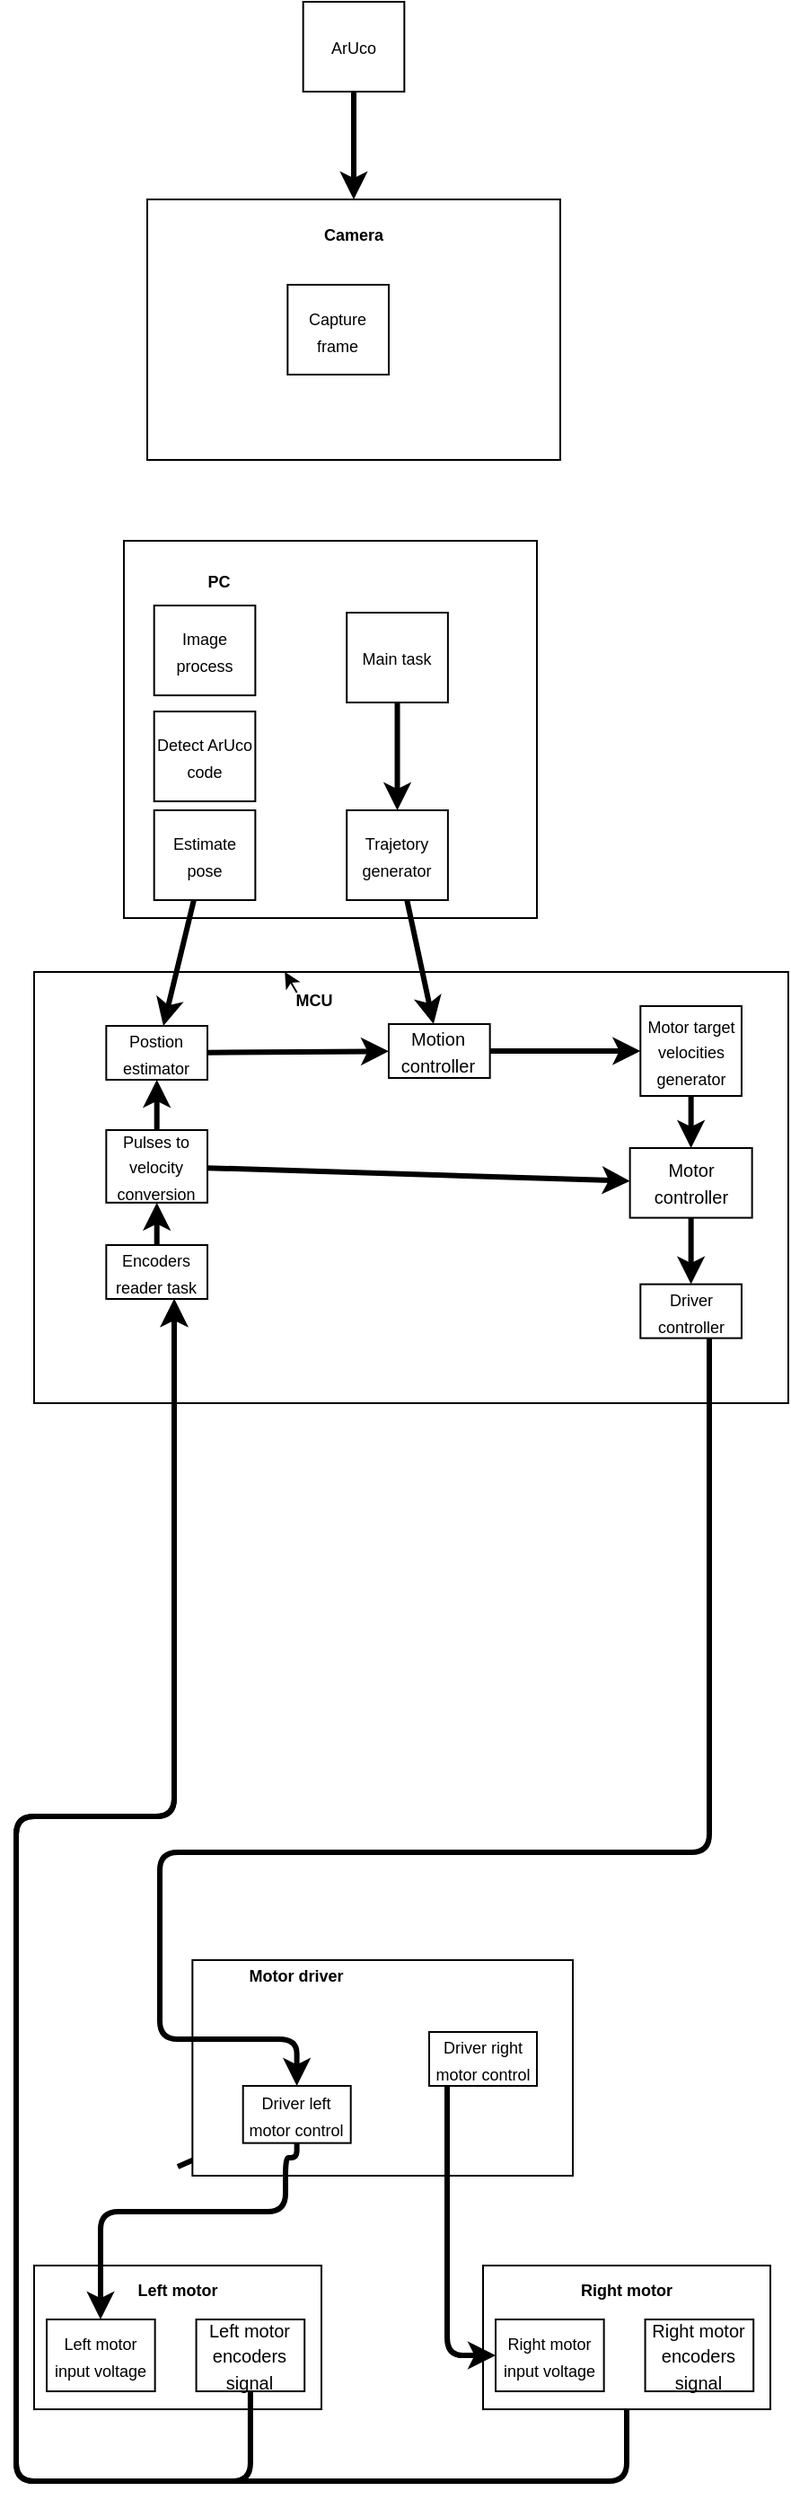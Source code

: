 <mxfile>
    <diagram id="l27_RHs7Inlry4CoIQ_y" name="Page-1">
        <mxGraphModel dx="609" dy="365" grid="1" gridSize="10" guides="1" tooltips="1" connect="1" arrows="1" fold="1" page="1" pageScale="1" pageWidth="850" pageHeight="1100" math="0" shadow="0">
            <root>
                <mxCell id="0"/>
                <mxCell id="1" parent="0"/>
                <mxCell id="174" value="" style="whiteSpace=wrap;html=1;rounded=0;glass=0;sketch=0;strokeColor=#000000;fontSize=9;fontColor=#000000;fillColor=#FFFFFF;" parent="1" vertex="1">
                    <mxGeometry x="110" y="320.02" width="230" height="209.98" as="geometry"/>
                </mxCell>
                <mxCell id="162" value="" style="whiteSpace=wrap;html=1;rounded=0;glass=0;sketch=0;strokeColor=#000000;fontSize=9;fontColor=#000000;fillColor=#FFFFFF;" parent="1" vertex="1">
                    <mxGeometry x="60" y="560" width="420" height="240" as="geometry"/>
                </mxCell>
                <mxCell id="147" value="" style="group" parent="1" vertex="1" connectable="0">
                    <mxGeometry x="60" y="1280" width="160" height="80" as="geometry"/>
                </mxCell>
                <mxCell id="146" value="" style="whiteSpace=wrap;html=1;rounded=0;glass=0;sketch=0;strokeColor=#000000;fontSize=9;fontColor=#000000;fillColor=#FFFFFF;" parent="147" vertex="1">
                    <mxGeometry width="160" height="80" as="geometry"/>
                </mxCell>
                <mxCell id="107" value="&lt;b&gt;Left motor&lt;/b&gt;" style="text;strokeColor=none;align=center;fillColor=none;html=1;verticalAlign=middle;whiteSpace=wrap;rounded=0;glass=0;sketch=0;fontSize=9;fontColor=#000000;" parent="147" vertex="1">
                    <mxGeometry x="47.88" y="10" width="64.231" height="7.57" as="geometry"/>
                </mxCell>
                <mxCell id="93" value="&lt;font style=&quot;font-size: 9px;&quot; color=&quot;#000000&quot;&gt;Left motor input voltage&lt;/font&gt;" style="text;strokeColor=#000000;align=center;fillColor=#FFFFFF;html=1;verticalAlign=middle;whiteSpace=wrap;rounded=0;glass=0;" parent="147" vertex="1">
                    <mxGeometry x="7.01" y="30" width="60.31" height="40" as="geometry"/>
                </mxCell>
                <mxCell id="102" value="&lt;font size=&quot;1&quot; color=&quot;#000000&quot;&gt;Left motor encoders signal&lt;/font&gt;" style="text;strokeColor=#000000;align=center;fillColor=#FFFFFF;html=1;verticalAlign=middle;whiteSpace=wrap;rounded=0;glass=0;" parent="147" vertex="1">
                    <mxGeometry x="90.29" y="30.01" width="60.31" height="39.99" as="geometry"/>
                </mxCell>
                <mxCell id="125" style="edgeStyle=none;html=1;strokeColor=#000000;strokeWidth=3;fontSize=9;fontColor=#000000;startArrow=classic;startFill=1;endArrow=none;endFill=0;" parent="1" source="95" target="120" edge="1">
                    <mxGeometry relative="1" as="geometry">
                        <Array as="points"/>
                    </mxGeometry>
                </mxCell>
                <mxCell id="111" value="" style="edgeStyle=none;orthogonalLoop=1;jettySize=auto;html=1;strokeColor=#000000;strokeWidth=3;fontSize=9;fontColor=#000000;startArrow=classic;startFill=1;endArrow=none;endFill=0;" parent="1" source="81" edge="1">
                    <mxGeometry width="80" relative="1" as="geometry">
                        <mxPoint x="190" y="1272.52" as="sourcePoint"/>
                        <mxPoint x="140" y="1225" as="targetPoint"/>
                        <Array as="points"/>
                    </mxGeometry>
                </mxCell>
                <mxCell id="121" style="edgeStyle=none;html=1;strokeColor=#000000;strokeWidth=3;fontSize=9;fontColor=#000000;startArrow=classic;startFill=1;endArrow=none;endFill=0;" parent="1" target="168" edge="1" source="170">
                    <mxGeometry relative="1" as="geometry">
                        <Array as="points"/>
                        <mxPoint x="239.83" y="159.98" as="sourcePoint"/>
                        <mxPoint x="209.83" y="89.509" as="targetPoint"/>
                    </mxGeometry>
                </mxCell>
                <mxCell id="118" value="&lt;font style=&quot;font-size: 9px;&quot; color=&quot;#000000&quot;&gt;Estimate pose&lt;br&gt;&lt;/font&gt;" style="text;strokeColor=#000000;align=center;fillColor=#FFFFFF;html=1;verticalAlign=middle;whiteSpace=wrap;rounded=0;glass=0;" parent="1" vertex="1">
                    <mxGeometry x="126.84" y="470" width="56.34" height="50" as="geometry"/>
                </mxCell>
                <mxCell id="124" style="edgeStyle=none;html=1;strokeColor=#000000;strokeWidth=3;fontSize=9;fontColor=#000000;startArrow=classic;startFill=1;endArrow=none;endFill=0;" parent="1" source="120" target="122" edge="1">
                    <mxGeometry relative="1" as="geometry"/>
                </mxCell>
                <mxCell id="120" value="&lt;font style=&quot;font-size: 9px;&quot; color=&quot;#000000&quot;&gt;Trajetory generator&lt;br&gt;&lt;/font&gt;" style="text;strokeColor=#000000;align=center;fillColor=#FFFFFF;html=1;verticalAlign=middle;whiteSpace=wrap;rounded=0;glass=0;" parent="1" vertex="1">
                    <mxGeometry x="234.1" y="470.0" width="56.34" height="50" as="geometry"/>
                </mxCell>
                <mxCell id="122" value="&lt;font style=&quot;font-size: 9px;&quot; color=&quot;#000000&quot;&gt;Main task&lt;br&gt;&lt;/font&gt;" style="text;strokeColor=#000000;align=center;fillColor=#FFFFFF;html=1;verticalAlign=middle;whiteSpace=wrap;rounded=0;glass=0;" parent="1" vertex="1">
                    <mxGeometry x="234.1" y="360.0" width="56.34" height="50" as="geometry"/>
                </mxCell>
                <mxCell id="130" value="" style="whiteSpace=wrap;html=1;rounded=0;glass=0;sketch=0;strokeColor=#000000;fontSize=9;fontColor=#000000;fillColor=#FFFFFF;" parent="1" vertex="1">
                    <mxGeometry x="148.17" y="1110" width="211.83" height="120" as="geometry"/>
                </mxCell>
                <mxCell id="81" value="&lt;font style=&quot;font-size: 9px;&quot; color=&quot;#000000&quot;&gt;Driver left motor control&lt;/font&gt;" style="text;strokeColor=#000000;align=center;fillColor=#FFFFFF;html=1;verticalAlign=middle;whiteSpace=wrap;rounded=0;glass=0;" parent="1" vertex="1">
                    <mxGeometry x="176.34" y="1180.0" width="60" height="31.82" as="geometry"/>
                </mxCell>
                <mxCell id="83" value="&lt;font style=&quot;font-size: 9px;&quot; color=&quot;#000000&quot;&gt;Driver right motor control&lt;/font&gt;" style="text;strokeColor=#000000;align=center;fillColor=#FFFFFF;html=1;verticalAlign=middle;whiteSpace=wrap;rounded=0;glass=0;" parent="1" vertex="1">
                    <mxGeometry x="280" y="1150.0" width="60" height="30" as="geometry"/>
                </mxCell>
                <mxCell id="133" value="&lt;b&gt;Motor driver&lt;/b&gt;" style="text;strokeColor=none;align=center;fillColor=none;html=1;verticalAlign=middle;whiteSpace=wrap;rounded=0;glass=0;sketch=0;fontSize=9;fontColor=#000000;" parent="1" vertex="1">
                    <mxGeometry x="176.34" y="1114" width="60" height="10" as="geometry"/>
                </mxCell>
                <mxCell id="148" value="" style="group" parent="1" vertex="1" connectable="0">
                    <mxGeometry x="310" y="1280" width="160" height="80" as="geometry"/>
                </mxCell>
                <mxCell id="149" value="" style="whiteSpace=wrap;html=1;rounded=0;glass=0;sketch=0;strokeColor=#000000;fontSize=9;fontColor=#000000;fillColor=#FFFFFF;" parent="148" vertex="1">
                    <mxGeometry width="160" height="80" as="geometry"/>
                </mxCell>
                <mxCell id="150" value="&lt;b&gt;Right motor&lt;/b&gt;" style="text;strokeColor=none;align=center;fillColor=none;html=1;verticalAlign=middle;whiteSpace=wrap;rounded=0;glass=0;sketch=0;fontSize=9;fontColor=#000000;" parent="148" vertex="1">
                    <mxGeometry x="47.88" y="10" width="64.231" height="7.57" as="geometry"/>
                </mxCell>
                <mxCell id="151" value="&lt;font style=&quot;font-size: 9px;&quot; color=&quot;#000000&quot;&gt;Right motor input voltage&lt;/font&gt;" style="text;strokeColor=#000000;align=center;fillColor=#FFFFFF;html=1;verticalAlign=middle;whiteSpace=wrap;rounded=0;glass=0;" parent="148" vertex="1">
                    <mxGeometry x="7.01" y="30" width="60.31" height="40" as="geometry"/>
                </mxCell>
                <mxCell id="152" value="&lt;font size=&quot;1&quot; color=&quot;#000000&quot;&gt;Right motor encoders signal&lt;/font&gt;" style="text;strokeColor=#000000;align=center;fillColor=#FFFFFF;html=1;verticalAlign=middle;whiteSpace=wrap;rounded=0;glass=0;" parent="148" vertex="1">
                    <mxGeometry x="90.29" y="30.01" width="60.31" height="39.99" as="geometry"/>
                </mxCell>
                <mxCell id="153" style="edgeStyle=orthogonalEdgeStyle;html=1;fontSize=9;fontColor=#000000;startArrow=none;startFill=0;endArrow=classic;endFill=1;strokeColor=#000000;strokeWidth=3;" parent="1" source="83" target="151" edge="1">
                    <mxGeometry relative="1" as="geometry">
                        <Array as="points">
                            <mxPoint x="290" y="1196"/>
                            <mxPoint x="290" y="1240"/>
                        </Array>
                        <mxPoint x="250" y="1164.1" as="sourcePoint"/>
                        <mxPoint x="327.01" y="1130" as="targetPoint"/>
                    </mxGeometry>
                </mxCell>
                <mxCell id="154" style="edgeStyle=orthogonalEdgeStyle;html=1;fontSize=9;fontColor=#000000;startArrow=none;startFill=0;endArrow=classic;endFill=1;strokeColor=#000000;strokeWidth=3;" parent="1" source="81" target="93" edge="1">
                    <mxGeometry relative="1" as="geometry">
                        <Array as="points">
                            <mxPoint x="206" y="1220"/>
                            <mxPoint x="200" y="1220"/>
                            <mxPoint x="200" y="1250"/>
                            <mxPoint x="97" y="1250"/>
                        </Array>
                        <mxPoint x="250" y="1150" as="sourcePoint"/>
                        <mxPoint x="327.01" y="1193.8" as="targetPoint"/>
                    </mxGeometry>
                </mxCell>
                <mxCell id="156" style="edgeStyle=orthogonalEdgeStyle;html=1;fontSize=9;fontColor=#000000;startArrow=none;startFill=0;endArrow=classic;endFill=1;strokeColor=#000000;strokeWidth=3;" parent="1" source="102" target="100" edge="1">
                    <mxGeometry relative="1" as="geometry">
                        <Array as="points">
                            <mxPoint x="180" y="1400"/>
                            <mxPoint x="50" y="1400"/>
                            <mxPoint x="50" y="1030"/>
                            <mxPoint x="138" y="1030"/>
                        </Array>
                        <mxPoint x="469.65" y="1130" as="sourcePoint"/>
                        <mxPoint x="546.66" y="1100" as="targetPoint"/>
                    </mxGeometry>
                </mxCell>
                <mxCell id="157" style="edgeStyle=orthogonalEdgeStyle;html=1;fontSize=9;fontColor=#000000;startArrow=none;startFill=0;endArrow=classic;endFill=1;strokeColor=#000000;strokeWidth=3;" parent="1" source="149" target="100" edge="1">
                    <mxGeometry relative="1" as="geometry">
                        <Array as="points">
                            <mxPoint x="390" y="1400"/>
                            <mxPoint x="50" y="1400"/>
                            <mxPoint x="50" y="1030"/>
                            <mxPoint x="138" y="1030"/>
                        </Array>
                        <mxPoint x="488.94" y="1226" as="sourcePoint"/>
                        <mxPoint x="166.34" y="1070" as="targetPoint"/>
                    </mxGeometry>
                </mxCell>
                <mxCell id="160" value="" style="edgeStyle=orthogonalEdgeStyle;orthogonalLoop=1;jettySize=auto;html=1;endArrow=none;endFill=0;jumpSize=12;strokeWidth=3;endSize=6;startArrow=classic;startFill=1;strokeColor=#000000;" parent="1" source="81" target="126" edge="1">
                    <mxGeometry width="80" relative="1" as="geometry">
                        <mxPoint x="-33.099" y="898.29" as="sourcePoint"/>
                        <mxPoint x="448" y="967.52" as="targetPoint"/>
                        <Array as="points">
                            <mxPoint x="130" y="1154"/>
                            <mxPoint x="130" y="1050"/>
                            <mxPoint x="436" y="1050"/>
                        </Array>
                    </mxGeometry>
                </mxCell>
                <mxCell id="161" value="" style="group" parent="1" vertex="1" connectable="0">
                    <mxGeometry x="80" y="580" width="400" height="293.81" as="geometry"/>
                </mxCell>
                <mxCell id="99" value="&lt;font style=&quot;font-size: 9px;&quot; color=&quot;#000000&quot;&gt;Pulses to velocity conversion&lt;/font&gt;" style="text;strokeColor=#000000;align=center;fillColor=#FFFFFF;html=1;verticalAlign=middle;whiteSpace=wrap;rounded=0;glass=0;" parent="161" vertex="1">
                    <mxGeometry x="20.17" y="68" width="56.34" height="40.4" as="geometry"/>
                </mxCell>
                <mxCell id="100" value="&lt;font style=&quot;font-size: 9px;&quot; color=&quot;#000000&quot;&gt;Encoders reader task&lt;/font&gt;" style="text;strokeColor=#000000;align=center;fillColor=#FFFFFF;html=1;verticalAlign=middle;whiteSpace=wrap;rounded=0;glass=0;" parent="161" vertex="1">
                    <mxGeometry x="20.17" y="132.0" width="56.34" height="30" as="geometry"/>
                </mxCell>
                <mxCell id="95" value="&lt;font size=&quot;1&quot; color=&quot;#000000&quot;&gt;Motion controller&lt;/font&gt;" style="text;strokeColor=#000000;align=center;fillColor=#FFFFFF;html=1;verticalAlign=middle;whiteSpace=wrap;rounded=0;glass=0;" parent="161" vertex="1">
                    <mxGeometry x="177.49" y="9.0" width="56.34" height="30" as="geometry"/>
                </mxCell>
                <mxCell id="97" value="&lt;font style=&quot;font-size: 9px;&quot; color=&quot;#000000&quot;&gt;Motor target&lt;br&gt;velocities&lt;br&gt;generator&lt;br&gt;&lt;/font&gt;" style="text;strokeColor=#000000;align=center;fillColor=#FFFFFF;html=1;verticalAlign=middle;whiteSpace=wrap;rounded=0;glass=0;" parent="161" vertex="1">
                    <mxGeometry x="317.65" y="-1" width="56.34" height="50" as="geometry"/>
                </mxCell>
                <mxCell id="98" value="&lt;font size=&quot;1&quot; color=&quot;#000000&quot;&gt;Motor controller&lt;/font&gt;" style="text;strokeColor=#000000;align=center;fillColor=#FFFFFF;html=1;verticalAlign=middle;whiteSpace=wrap;rounded=0;glass=0;" parent="161" vertex="1">
                    <mxGeometry x="311.82" y="78" width="68" height="38.81" as="geometry"/>
                </mxCell>
                <mxCell id="126" value="&lt;font style=&quot;font-size: 9px;&quot; color=&quot;#000000&quot;&gt;Driver controller&lt;/font&gt;" style="text;strokeColor=#000000;align=center;fillColor=#FFFFFF;html=1;verticalAlign=middle;whiteSpace=wrap;rounded=0;glass=0;" parent="161" vertex="1">
                    <mxGeometry x="317.65" y="153.81" width="56.34" height="30" as="geometry"/>
                </mxCell>
                <mxCell id="116" style="edgeStyle=none;html=1;strokeColor=#000000;strokeWidth=3;fontSize=9;fontColor=#000000;startArrow=none;startFill=0;endArrow=classic;endFill=1;" parent="161" source="100" target="99" edge="1">
                    <mxGeometry relative="1" as="geometry"/>
                </mxCell>
                <mxCell id="114" style="edgeStyle=none;html=1;strokeColor=#000000;strokeWidth=3;fontSize=9;fontColor=#000000;startArrow=none;startFill=0;endArrow=classic;endFill=1;" parent="161" source="95" target="97" edge="1">
                    <mxGeometry relative="1" as="geometry"/>
                </mxCell>
                <mxCell id="119" style="edgeStyle=none;html=1;strokeColor=#000000;strokeWidth=3;fontSize=9;fontColor=#000000;startArrow=none;startFill=0;endArrow=classic;endFill=1;" parent="161" source="99" target="98" edge="1">
                    <mxGeometry relative="1" as="geometry"/>
                </mxCell>
                <mxCell id="115" style="edgeStyle=none;html=1;strokeColor=#000000;strokeWidth=3;fontSize=9;fontColor=#000000;startArrow=none;startFill=0;endArrow=classic;endFill=1;" parent="161" source="97" target="98" edge="1">
                    <mxGeometry relative="1" as="geometry"/>
                </mxCell>
                <mxCell id="129" style="edgeStyle=none;html=1;strokeColor=#000000;strokeWidth=3;fontSize=9;fontColor=#000000;startArrow=none;startFill=0;endArrow=classic;endFill=1;exitX=0.5;exitY=1;exitDx=0;exitDy=0;entryX=0.5;entryY=0;entryDx=0;entryDy=0;" parent="161" source="98" target="126" edge="1">
                    <mxGeometry relative="1" as="geometry">
                        <mxPoint x="350.99" y="357.004" as="sourcePoint"/>
                        <mxPoint x="544.3" y="367.601" as="targetPoint"/>
                    </mxGeometry>
                </mxCell>
                <mxCell id="178" style="edgeStyle=none;html=1;exitX=0.25;exitY=0;exitDx=0;exitDy=0;" parent="1" source="163" target="162" edge="1">
                    <mxGeometry relative="1" as="geometry"/>
                </mxCell>
                <mxCell id="163" value="&lt;b&gt;MCU&lt;/b&gt;" style="text;strokeColor=none;align=center;fillColor=none;html=1;verticalAlign=middle;whiteSpace=wrap;rounded=0;glass=0;sketch=0;fontSize=9;fontColor=#000000;" parent="1" vertex="1">
                    <mxGeometry x="196.34" y="571.48" width="40" height="8.52" as="geometry"/>
                </mxCell>
                <mxCell id="96" value="&lt;font style=&quot;font-size: 9px;&quot; color=&quot;#000000&quot;&gt;Postion&lt;br&gt;estimator&lt;/font&gt;" style="text;strokeColor=#000000;align=center;fillColor=#FFFFFF;html=1;verticalAlign=middle;whiteSpace=wrap;rounded=0;glass=0;" parent="1" vertex="1">
                    <mxGeometry x="100.17" y="590" width="56.34" height="30" as="geometry"/>
                </mxCell>
                <mxCell id="117" style="edgeStyle=none;html=1;strokeColor=#000000;strokeWidth=3;fontSize=9;fontColor=#000000;startArrow=none;startFill=0;endArrow=classic;endFill=1;" parent="1" source="99" target="96" edge="1">
                    <mxGeometry relative="1" as="geometry"/>
                </mxCell>
                <mxCell id="112" style="edgeStyle=none;html=1;strokeColor=#000000;strokeWidth=3;fontSize=9;fontColor=#000000;startArrow=none;startFill=0;endArrow=classic;endFill=1;" parent="1" source="96" target="95" edge="1">
                    <mxGeometry relative="1" as="geometry"/>
                </mxCell>
                <mxCell id="168" value="&lt;font style=&quot;font-size: 9px;&quot; color=&quot;#000000&quot;&gt;ArUco&lt;br&gt;&lt;/font&gt;" style="text;strokeColor=#000000;align=center;fillColor=#FFFFFF;html=1;verticalAlign=middle;whiteSpace=wrap;rounded=0;glass=0;" parent="1" vertex="1">
                    <mxGeometry x="209.83" y="20.0" width="56.34" height="50" as="geometry"/>
                </mxCell>
                <mxCell id="169" value="&lt;font style=&quot;font-size: 9px;&quot; color=&quot;#000000&quot;&gt;Image process&lt;br&gt;&lt;/font&gt;" style="text;strokeColor=#000000;align=center;fillColor=#FFFFFF;html=1;verticalAlign=middle;whiteSpace=wrap;rounded=0;glass=0;" parent="1" vertex="1">
                    <mxGeometry x="126.84" y="356.04" width="56.34" height="50" as="geometry"/>
                </mxCell>
                <mxCell id="170" value="&lt;p style=&quot;line-height: 100%;&quot;&gt;&lt;b&gt;Camera&lt;/b&gt;&lt;/p&gt;" style="whiteSpace=wrap;html=1;rounded=0;glass=0;sketch=0;strokeColor=#000000;fontSize=9;fontColor=#000000;fillColor=#FFFFFF;container=1;align=center;verticalAlign=top;" parent="1" vertex="1">
                    <mxGeometry x="123" y="130" width="230" height="145" as="geometry">
                        <mxRectangle x="110.0" y="139.98" width="50" height="40" as="alternateBounds"/>
                    </mxGeometry>
                </mxCell>
                <mxCell id="171" value="&lt;font style=&quot;font-size: 9px;&quot; color=&quot;#000000&quot;&gt;Capture frame&lt;br&gt;&lt;/font&gt;" style="text;strokeColor=#000000;align=center;fillColor=#FFFFFF;html=1;verticalAlign=middle;whiteSpace=wrap;rounded=0;glass=0;" parent="170" vertex="1">
                    <mxGeometry x="78.17" y="47.5" width="56.34" height="50" as="geometry"/>
                </mxCell>
                <mxCell id="176" value="&lt;b&gt;PC&lt;/b&gt;" style="text;strokeColor=none;align=center;fillColor=none;html=1;verticalAlign=middle;whiteSpace=wrap;rounded=0;glass=0;sketch=0;fontSize=9;fontColor=#000000;" parent="1" vertex="1">
                    <mxGeometry x="143.18" y="339" width="40" height="8.52" as="geometry"/>
                </mxCell>
                <mxCell id="177" value="&lt;font style=&quot;font-size: 9px;&quot; color=&quot;#000000&quot;&gt;Detect ArUco&lt;br&gt;code&lt;br&gt;&lt;/font&gt;" style="text;strokeColor=#000000;align=center;fillColor=#FFFFFF;html=1;verticalAlign=middle;whiteSpace=wrap;rounded=0;glass=0;" parent="1" vertex="1">
                    <mxGeometry x="126.84" y="415.02" width="56.34" height="50" as="geometry"/>
                </mxCell>
                <mxCell id="181" style="edgeStyle=none;html=1;strokeColor=#000000;strokeWidth=3;fontSize=9;fontColor=#000000;startArrow=classic;startFill=1;endArrow=none;endFill=0;" parent="1" source="96" target="118" edge="1">
                    <mxGeometry relative="1" as="geometry">
                        <Array as="points"/>
                        <mxPoint x="180.001" y="610.24" as="sourcePoint"/>
                        <mxPoint x="165.195" y="541.24" as="targetPoint"/>
                    </mxGeometry>
                </mxCell>
            </root>
        </mxGraphModel>
    </diagram>
</mxfile>